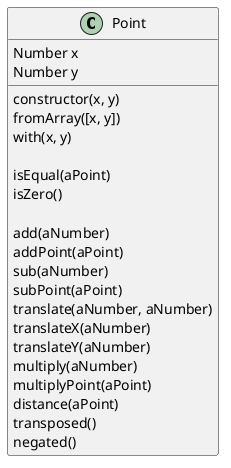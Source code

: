@startuml Point
class Point {
    Number x
    Number y

    constructor(x, y)
    fromArray([x, y])
    with(x, y)

    isEqual(aPoint)
    isZero()

    add(aNumber)
    addPoint(aPoint)
    sub(aNumber)
    subPoint(aPoint)
    translate(aNumber, aNumber)
    translateX(aNumber)
    translateY(aNumber)
    multiply(aNumber)
    multiplyPoint(aPoint)
    distance(aPoint)
    transposed()
    negated()
}
@enduml